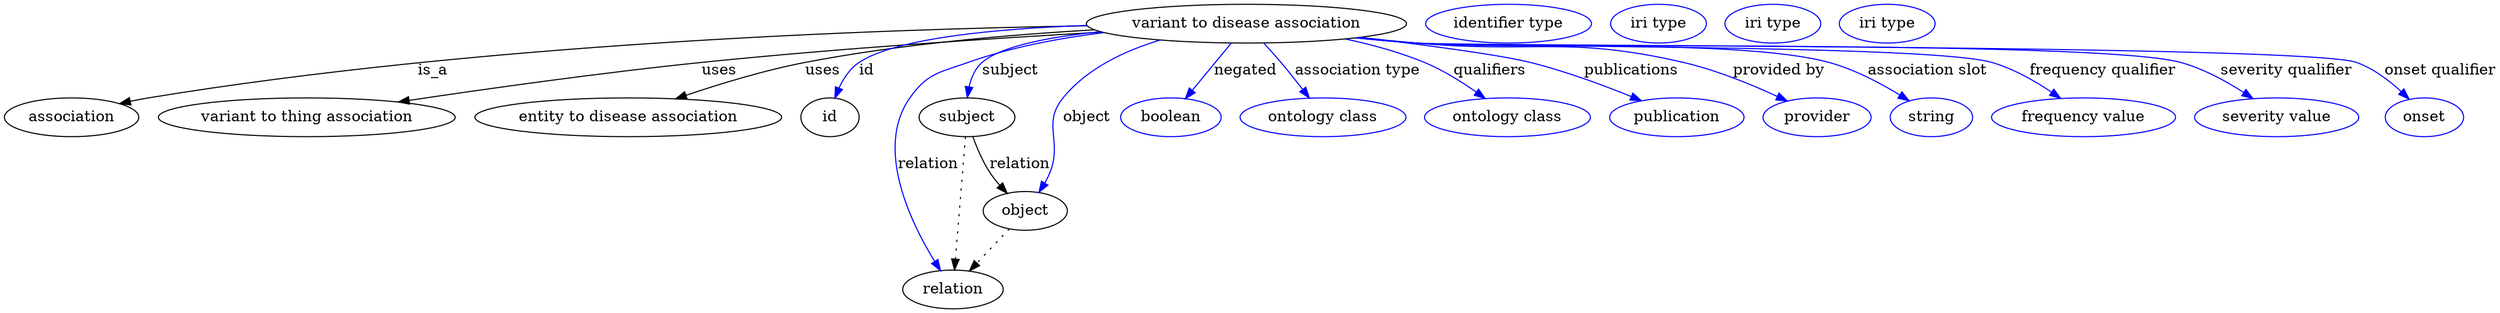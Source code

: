 digraph {
	graph [bb="0,0,1879.1,281"];
	node [label="\N"];
	"variant to disease association"	 [height=0.5,
		label="variant to disease association",
		pos="945.4,263",
		width=3.139];
	association	 [height=0.5,
		pos="49.402,177",
		width=1.3723];
	"variant to disease association" -> association	 [label=is_a,
		lp="380.68,220",
		pos="e,85.629,189.42 837.54,257.56 643.72,247.23 243.99,223.26 107.4,195 103.51,194.19 99.498,193.23 95.496,192.18"];
	"variant to thing association"	 [height=0.5,
		pos="222.4,177",
		width=2.9346];
	"variant to disease association" -> "variant to thing association"	 [label=uses,
		lp="533.46,220",
		pos="e,292.82,190.44 840.14,256.45 754.17,250.52 629.62,240.64 521.29,227 447.03,217.65 362.99,203.25 302.99,192.3"];
	"entity to disease association"	 [height=0.5,
		pos="454.4,177",
		width=3.0164];
	"variant to disease association" -> "entity to disease association"	 [label=uses,
		lp="609.46,220",
		pos="e,494.32,193.79 836.16,258.26 767.03,253.65 676.15,244.62 597.29,227 565.54,219.91 531.08,207.98 503.96,197.55"];
	id	 [height=0.5,
		pos="608.4,177",
		width=0.75];
	"variant to disease association" -> id	 [color=blue,
		label=id,
		lp="644.85,220",
		pos="e,614.41,194.74 842.68,255.44 760.28,248.63 655.62,238.03 638.51,227 630.01,221.52 623.55,212.7 618.85,203.99",
		style=solid];
	subject	 [height=0.5,
		pos="726.4,177",
		width=0.97656];
	"variant to disease association" -> subject	 [color=blue,
		label=subject,
		lp="764.23,220",
		pos="e,728.18,195.29 845.33,254.6 802.86,249.15 759.53,240.48 743.75,227 737.19,221.4 733.11,213.19 730.57,205.03",
		style=solid];
	relation	 [height=0.5,
		pos="713.4,18",
		width=1.031];
	"variant to disease association" -> relation	 [color=blue,
		label=relation,
		lp="692.78,134",
		pos="e,703.03,35.525 844.02,254.94 807.31,249.73 766.12,241.14 730.4,227 706.56,217.56 695.68,216.93 682.4,195 653.77,147.72 679.62,81.109 \
698.25,44.566",
		style=solid];
	object	 [height=0.5,
		pos="773.4,91",
		width=0.88096];
	"variant to disease association" -> object	 [color=blue,
		label=object,
		lp="823.51,177",
		pos="e,782.47,108.27 887,247.46 858.67,237.05 826.46,220.46 806.19,195 786.87,170.73 800.59,156.3 790.4,127 789.31,123.87 788.03,120.64 \
786.67,117.47",
		style=solid];
	negated	 [color=blue,
		height=0.5,
		label=boolean,
		pos="887.4,177",
		width=1.0584];
	"variant to disease association" -> negated	 [color=blue,
		label=negated,
		lp="942.17,220",
		pos="e,899.09,194.33 933.1,244.76 924.86,232.55 913.9,216.29 904.77,202.76",
		style=solid];
	"association type"	 [color=blue,
		height=0.5,
		label="ontology class",
		pos="1004.4,177",
		width=1.6931];
	"variant to disease association" -> "association type"	 [color=blue,
		label="association type",
		lp="1024.3,220",
		pos="e,992.11,194.92 957.91,244.76 966.18,232.71 977.15,216.72 986.36,203.3",
		style=solid];
	qualifiers	 [color=blue,
		height=0.5,
		label="ontology class",
		pos="1144.4,177",
		width=1.6931];
	"variant to disease association" -> qualifiers	 [color=blue,
		label=qualifiers,
		lp="1122.5,220",
		pos="e,1124.1,194.09 1013.1,248.56 1033,243.1 1054.5,235.97 1073.4,227 1088.3,219.9 1103.5,209.7 1116,200.37",
		style=solid];
	publications	 [color=blue,
		height=0.5,
		label=publication,
		pos="1273.4,177",
		width=1.3859];
	"variant to disease association" -> publications	 [color=blue,
		label=publications,
		lp="1227.6,220",
		pos="e,1243.2,191.65 1027.5,250.6 1074.8,243.1 1129.2,233.71 1152.4,227 1180.4,218.88 1210.7,206.34 1234,195.85",
		style=solid];
	"provided by"	 [color=blue,
		height=0.5,
		label=provider,
		pos="1381.4,177",
		width=1.1129];
	"variant to disease association" -> "provided by"	 [color=blue,
		label="provided by",
		lp="1339,220",
		pos="e,1355.5,190.99 1026.4,250.41 1040,248.47 1054.1,246.58 1067.4,245 1155.1,234.55 1179.8,248.76 1265.4,227 1293.7,219.82 1323.9,206.6 \
1346.4,195.56",
		style=solid];
	"association slot"	 [color=blue,
		height=0.5,
		label=string,
		pos="1469.4,177",
		width=0.8403];
	"variant to disease association" -> "association slot"	 [color=blue,
		label="association slot",
		lp="1454.4,220",
		pos="e,1449.8,190.83 1025,250.22 1039.1,248.25 1053.7,246.41 1067.4,245 1135.8,237.97 1310.2,245.73 1376.4,227 1399.5,220.45 1423.4,207.49 \
1441.1,196.41",
		style=solid];
	"frequency qualifier"	 [color=blue,
		height=0.5,
		label="frequency value",
		pos="1584.4,177",
		width=1.8561];
	"variant to disease association" -> "frequency qualifier"	 [color=blue,
		label="frequency qualifier",
		lp="1586.5,220",
		pos="e,1563,194.07 1024.3,250.12 1038.6,248.14 1053.4,246.32 1067.4,245 1163.5,235.94 1409,254.77 1501.4,227 1520.4,221.3 1539.5,210.24 \
1554.6,199.98",
		style=solid];
	"severity qualifier"	 [color=blue,
		height=0.5,
		label="severity value",
		pos="1728.4,177",
		width=1.6517];
	"variant to disease association" -> "severity qualifier"	 [color=blue,
		label="severity qualifier",
		lp="1723.6,220",
		pos="e,1706.7,193.9 1024,250.04 1038.4,248.06 1053.3,246.25 1067.4,245 1131.2,239.32 1581.9,244.79 1643.4,227 1662.9,221.35 1682.6,210.19 \
1698.1,199.85",
		style=solid];
	"onset qualifier"	 [color=blue,
		height=0.5,
		label=onset,
		pos="1839.4,177",
		width=0.79928];
	"variant to disease association" -> "onset qualifier"	 [color=blue,
		label="onset qualifier",
		lp="1839.3,220",
		pos="e,1824.6,192.92 1024,249.98 1038.4,248 1053.3,246.21 1067.4,245 1145.7,238.25 1700.3,253.25 1774.4,227 1790.3,221.36 1805.4,210.21 \
1817.1,199.87",
		style=solid];
	association_id	 [color=blue,
		height=0.5,
		label="identifier type",
		pos="1135.4,263",
		width=1.652];
	subject -> relation	 [pos="e,714.88,36.027 724.91,158.76 722.66,131.21 718.37,78.735 715.71,46.223",
		style=dotted];
	subject -> object	 [label=relation,
		lp="769.78,134",
		pos="e,760.29,107.71 732.95,158.96 736.76,149.25 741.92,137.2 747.64,127 749.66,123.41 751.96,119.74 754.34,116.19"];
	"variant to disease association_subject"	 [color=blue,
		height=0.5,
		label="iri type",
		pos="1248.4,263",
		width=0.9834];
	"variant to disease association_relation"	 [color=blue,
		height=0.5,
		label="iri type",
		pos="1337.4,263",
		width=0.9834];
	object -> relation	 [pos="e,727.17,34.752 759.79,74.435 752.09,65.075 742.33,53.191 733.74,42.745",
		style=dotted];
	"variant to disease association_object"	 [color=blue,
		height=0.5,
		label="iri type",
		pos="1426.4,263",
		width=0.9834];
}
